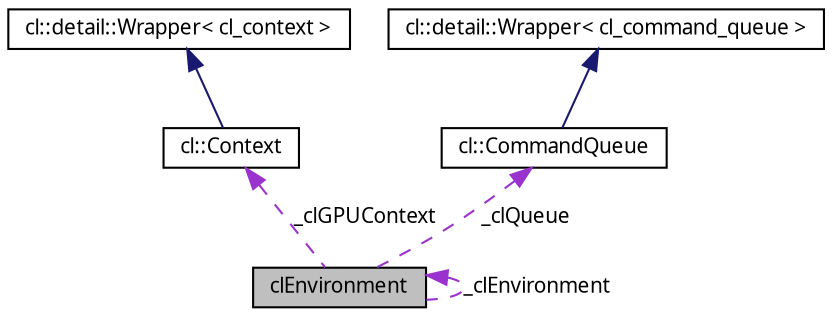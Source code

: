digraph G
{
  edge [fontname="FreeSans.ttf",fontsize="10",labelfontname="FreeSans.ttf",labelfontsize="10"];
  node [fontname="FreeSans.ttf",fontsize="10",shape=record];
  Node1 [label="clEnvironment",height=0.2,width=0.4,color="black", fillcolor="grey75", style="filled" fontcolor="black"];
  Node2 -> Node1 [dir=back,color="darkorchid3",fontsize="10",style="dashed",label="_clGPUContext",fontname="FreeSans.ttf"];
  Node2 [label="cl::Context",height=0.2,width=0.4,color="black", fillcolor="white", style="filled",URL="$classcl_1_1_context.html"];
  Node3 -> Node2 [dir=back,color="midnightblue",fontsize="10",style="solid",fontname="FreeSans.ttf"];
  Node3 [label="cl::detail::Wrapper\< cl_context \>",height=0.2,width=0.4,color="black", fillcolor="white", style="filled",URL="$classcl_1_1detail_1_1_wrapper.html"];
  Node4 -> Node1 [dir=back,color="darkorchid3",fontsize="10",style="dashed",label="_clQueue",fontname="FreeSans.ttf"];
  Node4 [label="cl::CommandQueue",height=0.2,width=0.4,color="black", fillcolor="white", style="filled",URL="$classcl_1_1_command_queue.html",tooltip="CommandQueue interface for cl_command_queue."];
  Node5 -> Node4 [dir=back,color="midnightblue",fontsize="10",style="solid",fontname="FreeSans.ttf"];
  Node5 [label="cl::detail::Wrapper\< cl_command_queue \>",height=0.2,width=0.4,color="black", fillcolor="white", style="filled",URL="$classcl_1_1detail_1_1_wrapper.html"];
  Node1 -> Node1 [dir=back,color="darkorchid3",fontsize="10",style="dashed",label="_clEnvironment",fontname="FreeSans.ttf"];
}
